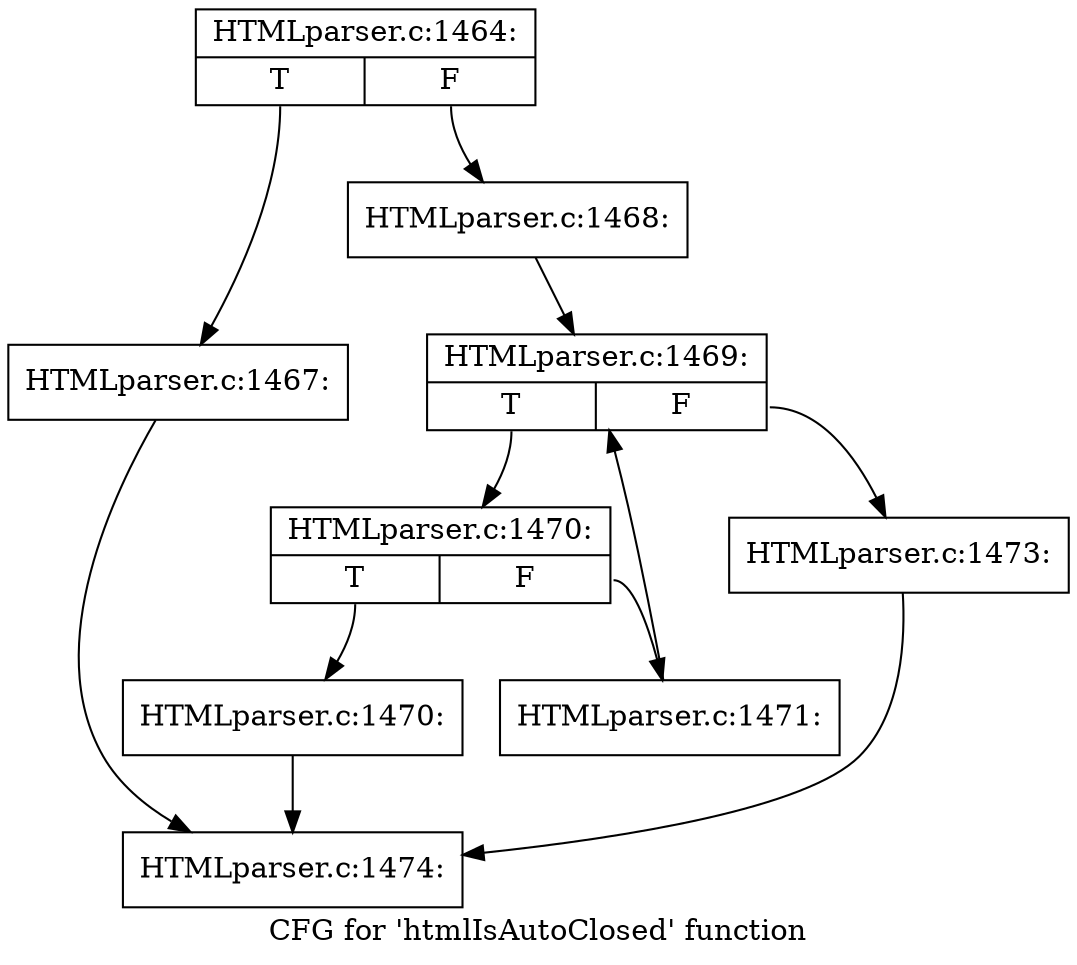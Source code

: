 digraph "CFG for 'htmlIsAutoClosed' function" {
	label="CFG for 'htmlIsAutoClosed' function";

	Node0x5630c5b8a070 [shape=record,label="{HTMLparser.c:1464:|{<s0>T|<s1>F}}"];
	Node0x5630c5b8a070:s0 -> Node0x5630c5b8a310;
	Node0x5630c5b8a070:s1 -> Node0x5630c5b87ea0;
	Node0x5630c5b8a310 [shape=record,label="{HTMLparser.c:1467:}"];
	Node0x5630c5b8a310 -> Node0x5630c5b87af0;
	Node0x5630c5b87ea0 [shape=record,label="{HTMLparser.c:1468:}"];
	Node0x5630c5b87ea0 -> Node0x5630c5b8bfa0;
	Node0x5630c5b8bfa0 [shape=record,label="{HTMLparser.c:1469:|{<s0>T|<s1>F}}"];
	Node0x5630c5b8bfa0:s0 -> Node0x5630c5b35550;
	Node0x5630c5b8bfa0:s1 -> Node0x5630c5b730e0;
	Node0x5630c5b35550 [shape=record,label="{HTMLparser.c:1470:|{<s0>T|<s1>F}}"];
	Node0x5630c5b35550:s0 -> Node0x5630c5b734b0;
	Node0x5630c5b35550:s1 -> Node0x5630c5b73500;
	Node0x5630c5b734b0 [shape=record,label="{HTMLparser.c:1470:}"];
	Node0x5630c5b734b0 -> Node0x5630c5b87af0;
	Node0x5630c5b73500 [shape=record,label="{HTMLparser.c:1471:}"];
	Node0x5630c5b73500 -> Node0x5630c5b8bfa0;
	Node0x5630c5b730e0 [shape=record,label="{HTMLparser.c:1473:}"];
	Node0x5630c5b730e0 -> Node0x5630c5b87af0;
	Node0x5630c5b87af0 [shape=record,label="{HTMLparser.c:1474:}"];
}
